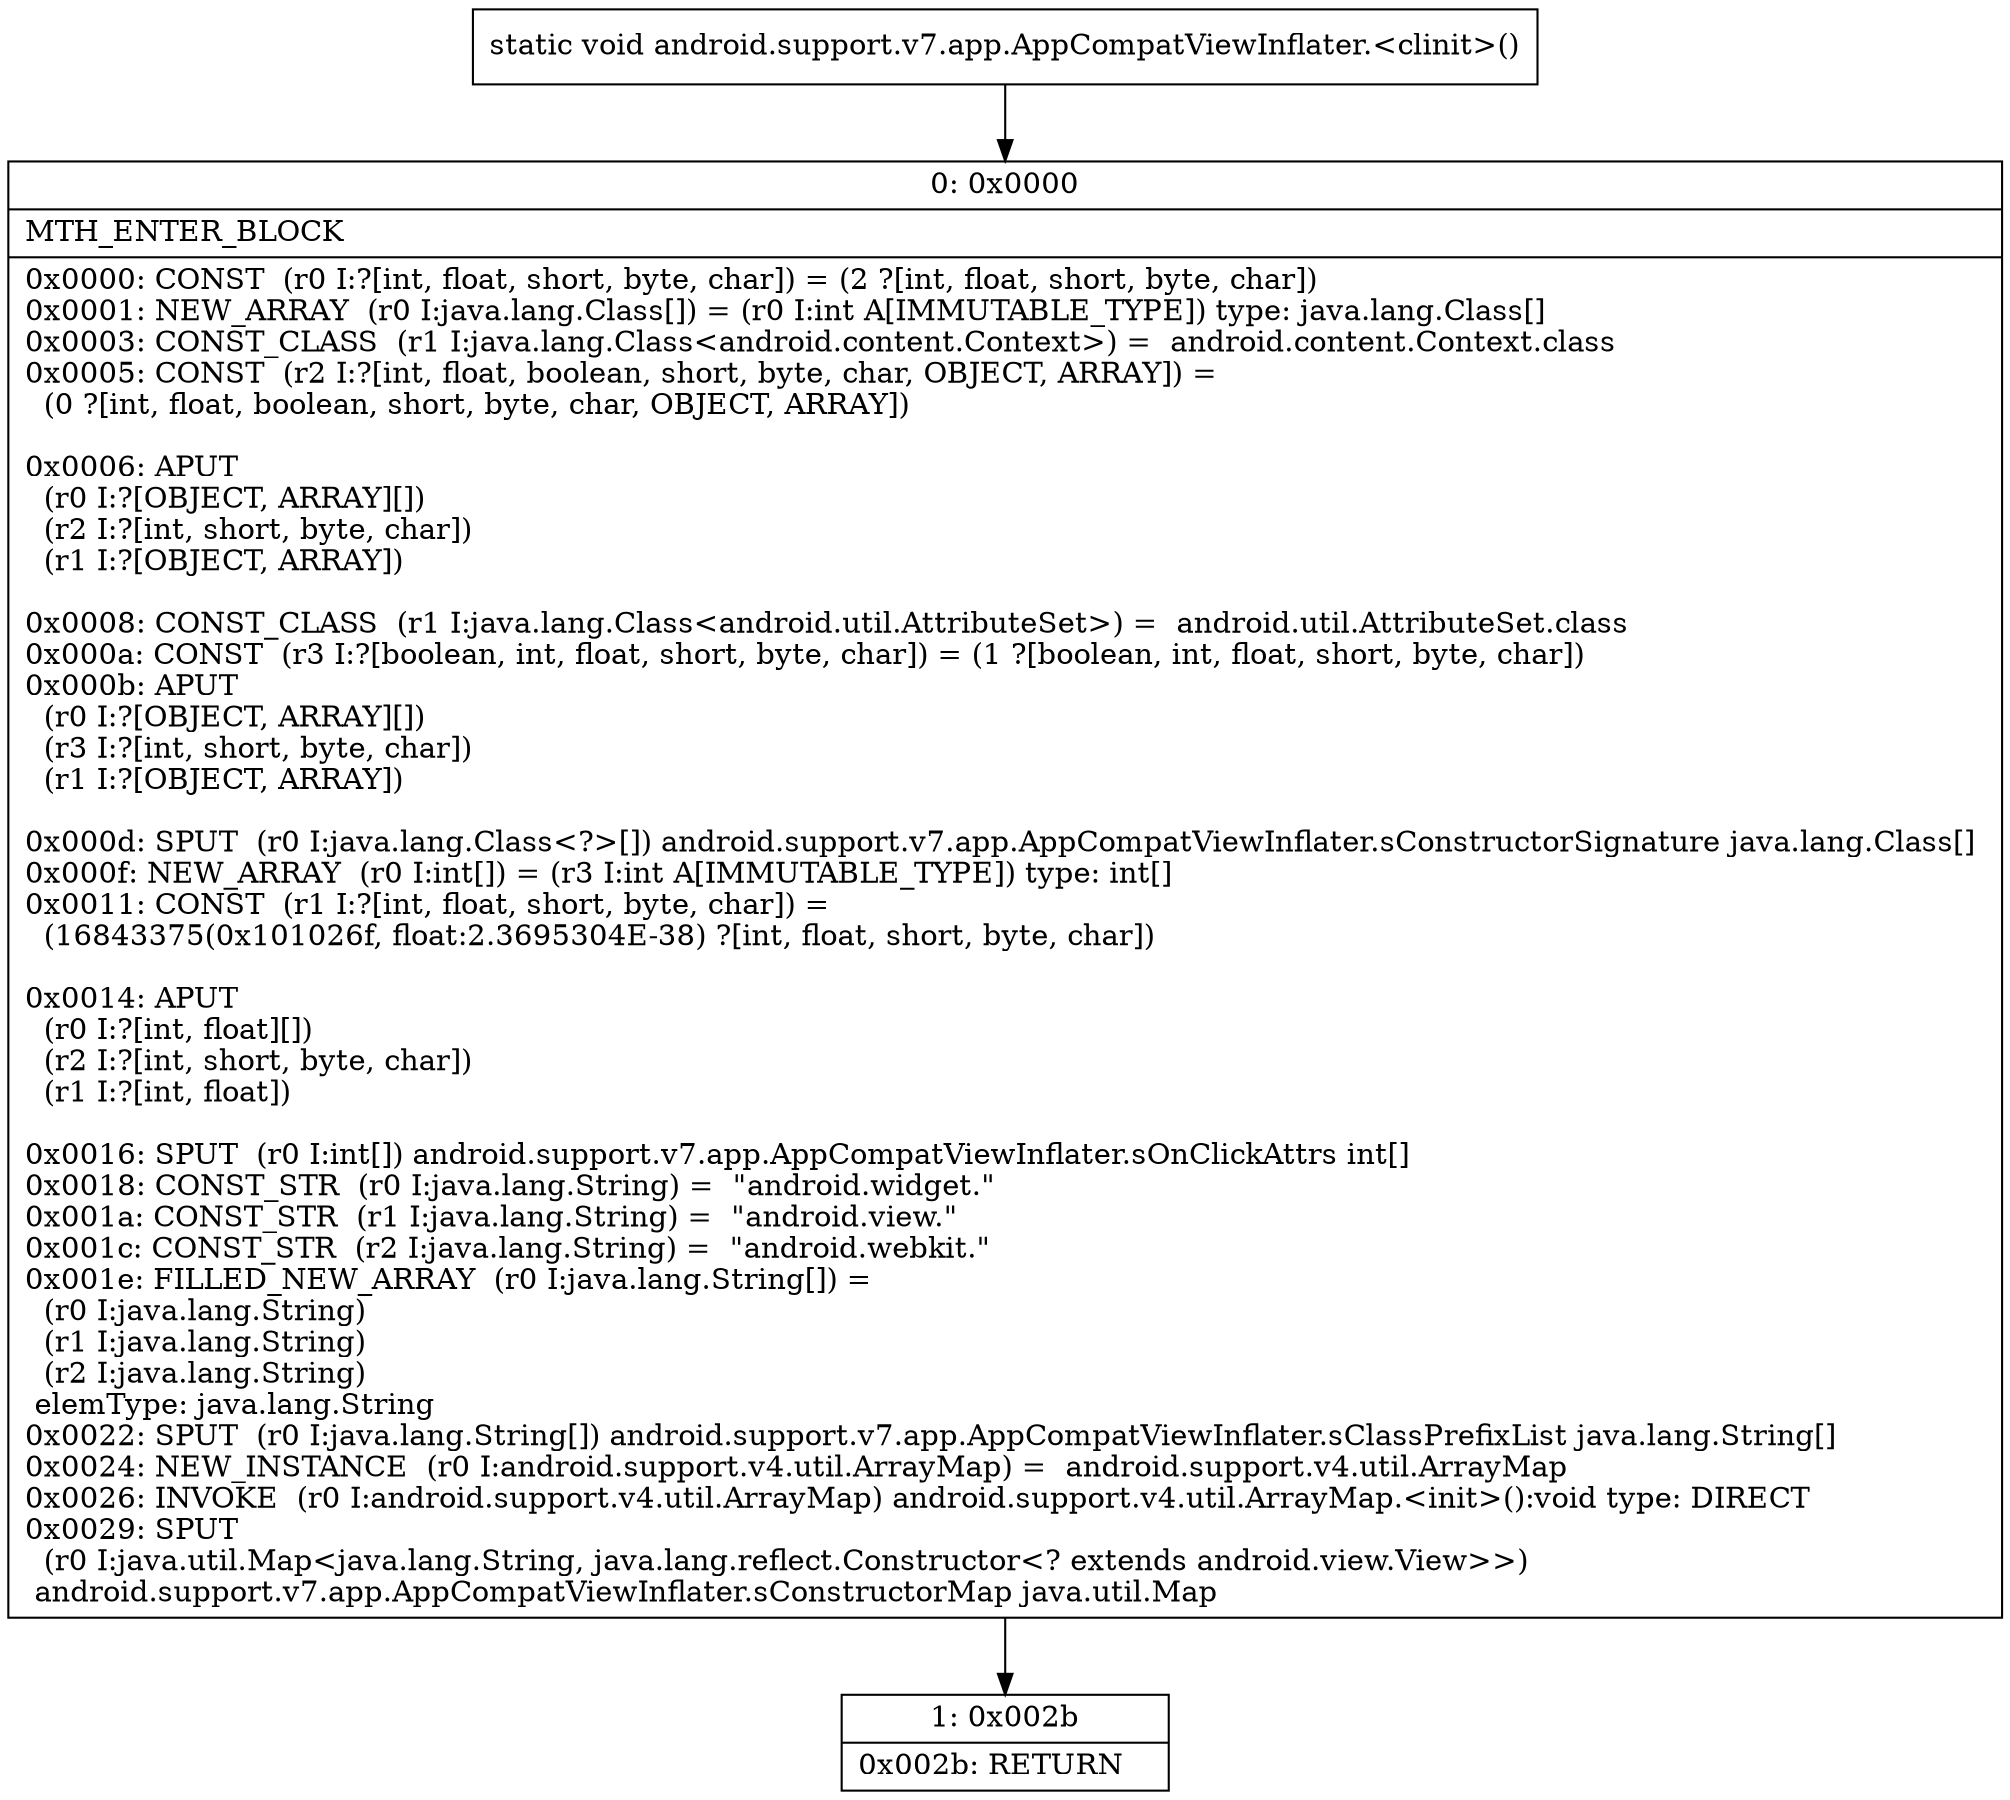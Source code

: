 digraph "CFG forandroid.support.v7.app.AppCompatViewInflater.\<clinit\>()V" {
Node_0 [shape=record,label="{0\:\ 0x0000|MTH_ENTER_BLOCK\l|0x0000: CONST  (r0 I:?[int, float, short, byte, char]) = (2 ?[int, float, short, byte, char]) \l0x0001: NEW_ARRAY  (r0 I:java.lang.Class[]) = (r0 I:int A[IMMUTABLE_TYPE]) type: java.lang.Class[] \l0x0003: CONST_CLASS  (r1 I:java.lang.Class\<android.content.Context\>) =  android.content.Context.class \l0x0005: CONST  (r2 I:?[int, float, boolean, short, byte, char, OBJECT, ARRAY]) = \l  (0 ?[int, float, boolean, short, byte, char, OBJECT, ARRAY])\l \l0x0006: APUT  \l  (r0 I:?[OBJECT, ARRAY][])\l  (r2 I:?[int, short, byte, char])\l  (r1 I:?[OBJECT, ARRAY])\l \l0x0008: CONST_CLASS  (r1 I:java.lang.Class\<android.util.AttributeSet\>) =  android.util.AttributeSet.class \l0x000a: CONST  (r3 I:?[boolean, int, float, short, byte, char]) = (1 ?[boolean, int, float, short, byte, char]) \l0x000b: APUT  \l  (r0 I:?[OBJECT, ARRAY][])\l  (r3 I:?[int, short, byte, char])\l  (r1 I:?[OBJECT, ARRAY])\l \l0x000d: SPUT  (r0 I:java.lang.Class\<?\>[]) android.support.v7.app.AppCompatViewInflater.sConstructorSignature java.lang.Class[] \l0x000f: NEW_ARRAY  (r0 I:int[]) = (r3 I:int A[IMMUTABLE_TYPE]) type: int[] \l0x0011: CONST  (r1 I:?[int, float, short, byte, char]) = \l  (16843375(0x101026f, float:2.3695304E\-38) ?[int, float, short, byte, char])\l \l0x0014: APUT  \l  (r0 I:?[int, float][])\l  (r2 I:?[int, short, byte, char])\l  (r1 I:?[int, float])\l \l0x0016: SPUT  (r0 I:int[]) android.support.v7.app.AppCompatViewInflater.sOnClickAttrs int[] \l0x0018: CONST_STR  (r0 I:java.lang.String) =  \"android.widget.\" \l0x001a: CONST_STR  (r1 I:java.lang.String) =  \"android.view.\" \l0x001c: CONST_STR  (r2 I:java.lang.String) =  \"android.webkit.\" \l0x001e: FILLED_NEW_ARRAY  (r0 I:java.lang.String[]) = \l  (r0 I:java.lang.String)\l  (r1 I:java.lang.String)\l  (r2 I:java.lang.String)\l elemType: java.lang.String \l0x0022: SPUT  (r0 I:java.lang.String[]) android.support.v7.app.AppCompatViewInflater.sClassPrefixList java.lang.String[] \l0x0024: NEW_INSTANCE  (r0 I:android.support.v4.util.ArrayMap) =  android.support.v4.util.ArrayMap \l0x0026: INVOKE  (r0 I:android.support.v4.util.ArrayMap) android.support.v4.util.ArrayMap.\<init\>():void type: DIRECT \l0x0029: SPUT  \l  (r0 I:java.util.Map\<java.lang.String, java.lang.reflect.Constructor\<? extends android.view.View\>\>)\l android.support.v7.app.AppCompatViewInflater.sConstructorMap java.util.Map \l}"];
Node_1 [shape=record,label="{1\:\ 0x002b|0x002b: RETURN   \l}"];
MethodNode[shape=record,label="{static void android.support.v7.app.AppCompatViewInflater.\<clinit\>() }"];
MethodNode -> Node_0;
Node_0 -> Node_1;
}

